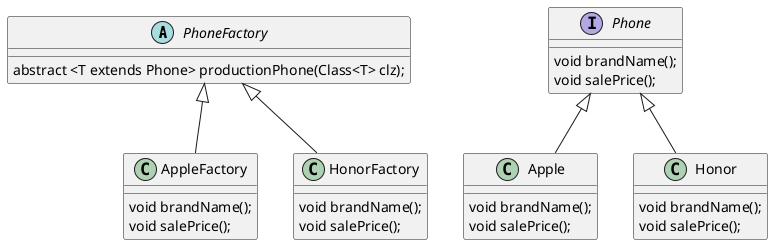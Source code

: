 @startuml

abstract PhoneFactory {
    abstract <T extends Phone> productionPhone(Class<T> clz);
}

interface Phone {
    void brandName();
    void salePrice();
}




class Apple {
    void brandName();
    void salePrice();
}
class Honor {
   void brandName();
   void salePrice();
}


Phone <|-- Apple
Phone <|-- Honor




class AppleFactory {
    void brandName();
    void salePrice();
}
class HonorFactory {
    void brandName();
    void salePrice();
}

PhoneFactory <|-- AppleFactory
PhoneFactory <|-- HonorFactory



@enduml